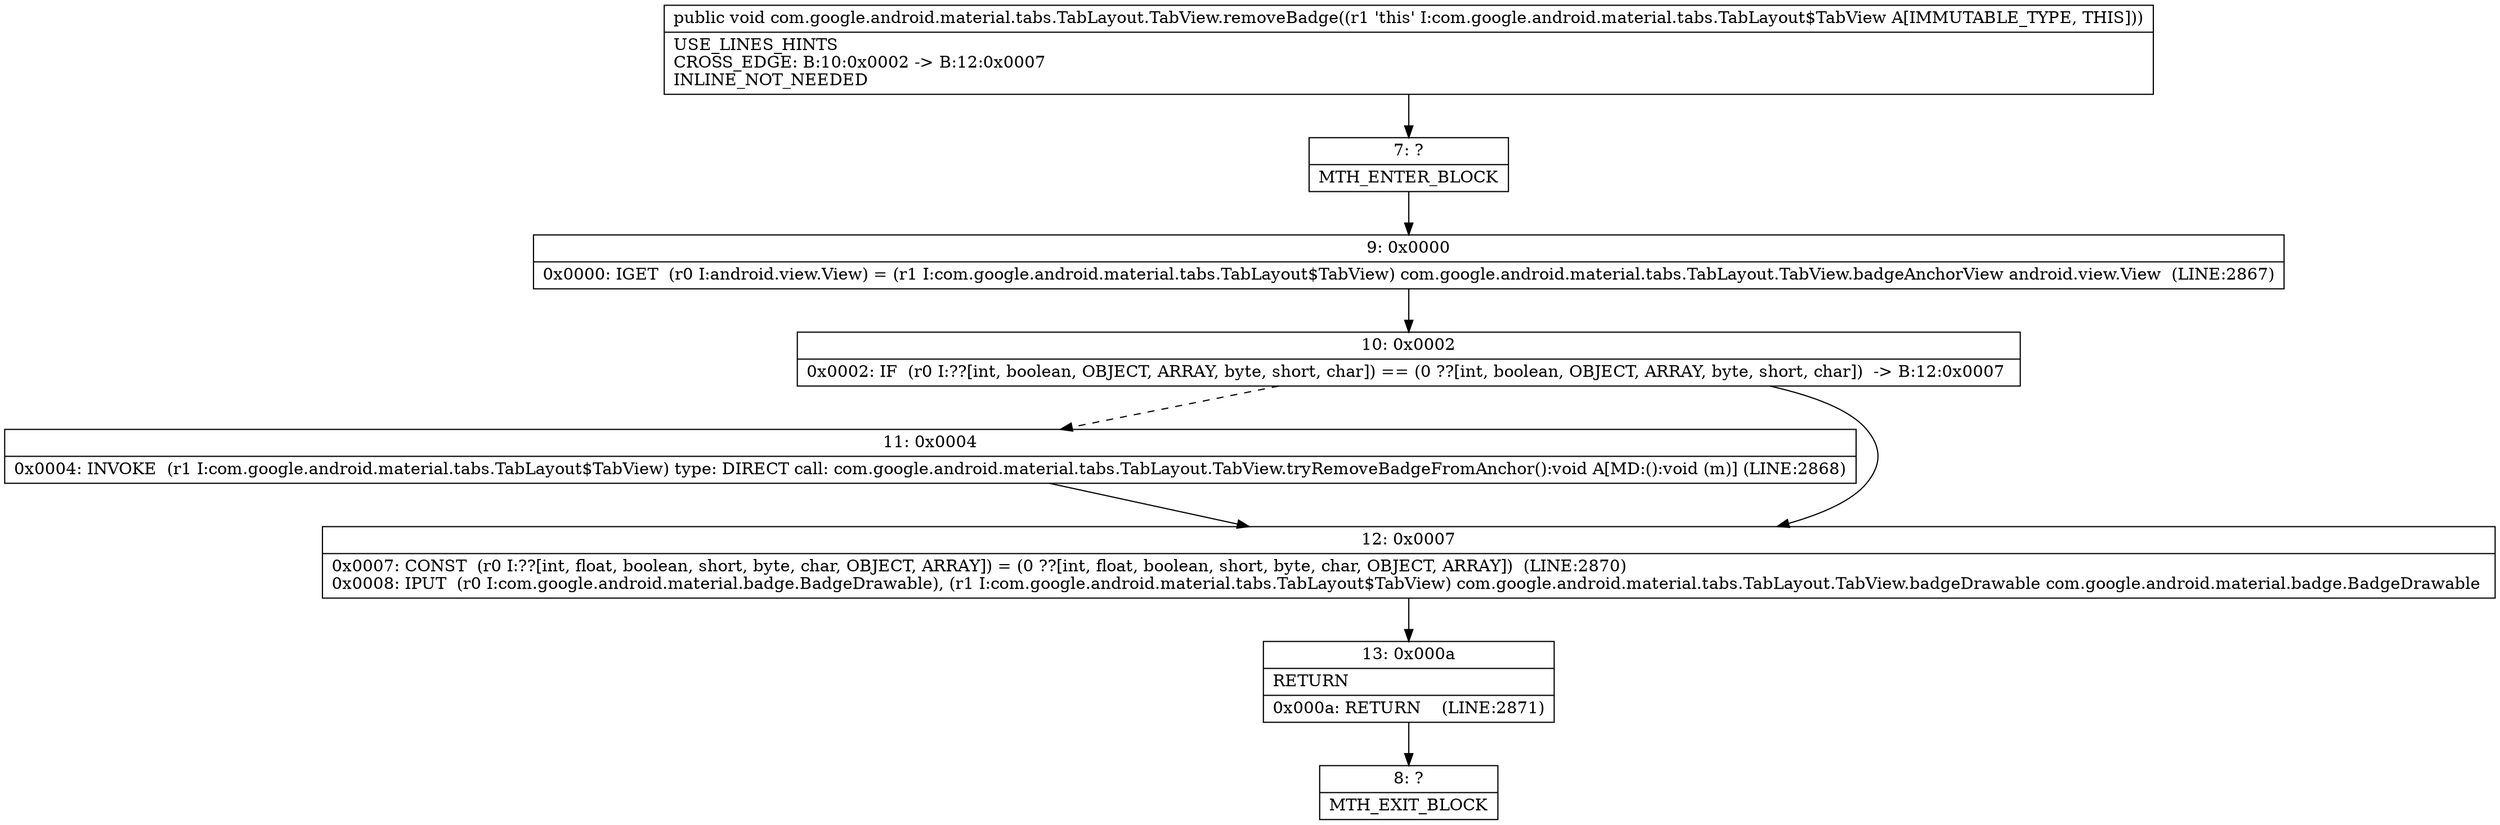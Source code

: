 digraph "CFG forcom.google.android.material.tabs.TabLayout.TabView.removeBadge()V" {
Node_7 [shape=record,label="{7\:\ ?|MTH_ENTER_BLOCK\l}"];
Node_9 [shape=record,label="{9\:\ 0x0000|0x0000: IGET  (r0 I:android.view.View) = (r1 I:com.google.android.material.tabs.TabLayout$TabView) com.google.android.material.tabs.TabLayout.TabView.badgeAnchorView android.view.View  (LINE:2867)\l}"];
Node_10 [shape=record,label="{10\:\ 0x0002|0x0002: IF  (r0 I:??[int, boolean, OBJECT, ARRAY, byte, short, char]) == (0 ??[int, boolean, OBJECT, ARRAY, byte, short, char])  \-\> B:12:0x0007 \l}"];
Node_11 [shape=record,label="{11\:\ 0x0004|0x0004: INVOKE  (r1 I:com.google.android.material.tabs.TabLayout$TabView) type: DIRECT call: com.google.android.material.tabs.TabLayout.TabView.tryRemoveBadgeFromAnchor():void A[MD:():void (m)] (LINE:2868)\l}"];
Node_12 [shape=record,label="{12\:\ 0x0007|0x0007: CONST  (r0 I:??[int, float, boolean, short, byte, char, OBJECT, ARRAY]) = (0 ??[int, float, boolean, short, byte, char, OBJECT, ARRAY])  (LINE:2870)\l0x0008: IPUT  (r0 I:com.google.android.material.badge.BadgeDrawable), (r1 I:com.google.android.material.tabs.TabLayout$TabView) com.google.android.material.tabs.TabLayout.TabView.badgeDrawable com.google.android.material.badge.BadgeDrawable \l}"];
Node_13 [shape=record,label="{13\:\ 0x000a|RETURN\l|0x000a: RETURN    (LINE:2871)\l}"];
Node_8 [shape=record,label="{8\:\ ?|MTH_EXIT_BLOCK\l}"];
MethodNode[shape=record,label="{public void com.google.android.material.tabs.TabLayout.TabView.removeBadge((r1 'this' I:com.google.android.material.tabs.TabLayout$TabView A[IMMUTABLE_TYPE, THIS]))  | USE_LINES_HINTS\lCROSS_EDGE: B:10:0x0002 \-\> B:12:0x0007\lINLINE_NOT_NEEDED\l}"];
MethodNode -> Node_7;Node_7 -> Node_9;
Node_9 -> Node_10;
Node_10 -> Node_11[style=dashed];
Node_10 -> Node_12;
Node_11 -> Node_12;
Node_12 -> Node_13;
Node_13 -> Node_8;
}

